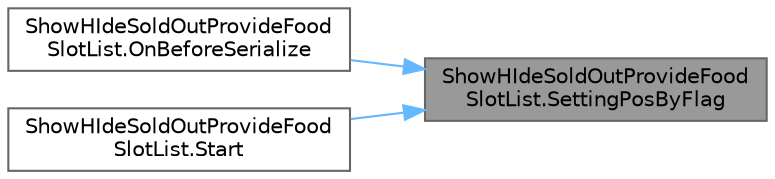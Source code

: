 digraph "ShowHIdeSoldOutProvideFoodSlotList.SettingPosByFlag"
{
 // LATEX_PDF_SIZE
  bgcolor="transparent";
  edge [fontname=Helvetica,fontsize=10,labelfontname=Helvetica,labelfontsize=10];
  node [fontname=Helvetica,fontsize=10,shape=box,height=0.2,width=0.4];
  rankdir="RL";
  Node1 [id="Node000001",label="ShowHIdeSoldOutProvideFood\lSlotList.SettingPosByFlag",height=0.2,width=0.4,color="gray40", fillcolor="grey60", style="filled", fontcolor="black",tooltip="m_isShow　の値に合わせて位置を変更する"];
  Node1 -> Node2 [id="edge1_Node000001_Node000002",dir="back",color="steelblue1",style="solid",tooltip=" "];
  Node2 [id="Node000002",label="ShowHIdeSoldOutProvideFood\lSlotList.OnBeforeSerialize",height=0.2,width=0.4,color="grey40", fillcolor="white", style="filled",URL="$class_show_h_ide_sold_out_provide_food_slot_list.html#aa35e56e47d853e9d416b8e393feb04d6",tooltip=" "];
  Node1 -> Node3 [id="edge2_Node000001_Node000003",dir="back",color="steelblue1",style="solid",tooltip=" "];
  Node3 [id="Node000003",label="ShowHIdeSoldOutProvideFood\lSlotList.Start",height=0.2,width=0.4,color="grey40", fillcolor="white", style="filled",URL="$class_show_h_ide_sold_out_provide_food_slot_list.html#ab5274e7e1433d5f2de58dc1df6bb1c9b",tooltip=" "];
}
